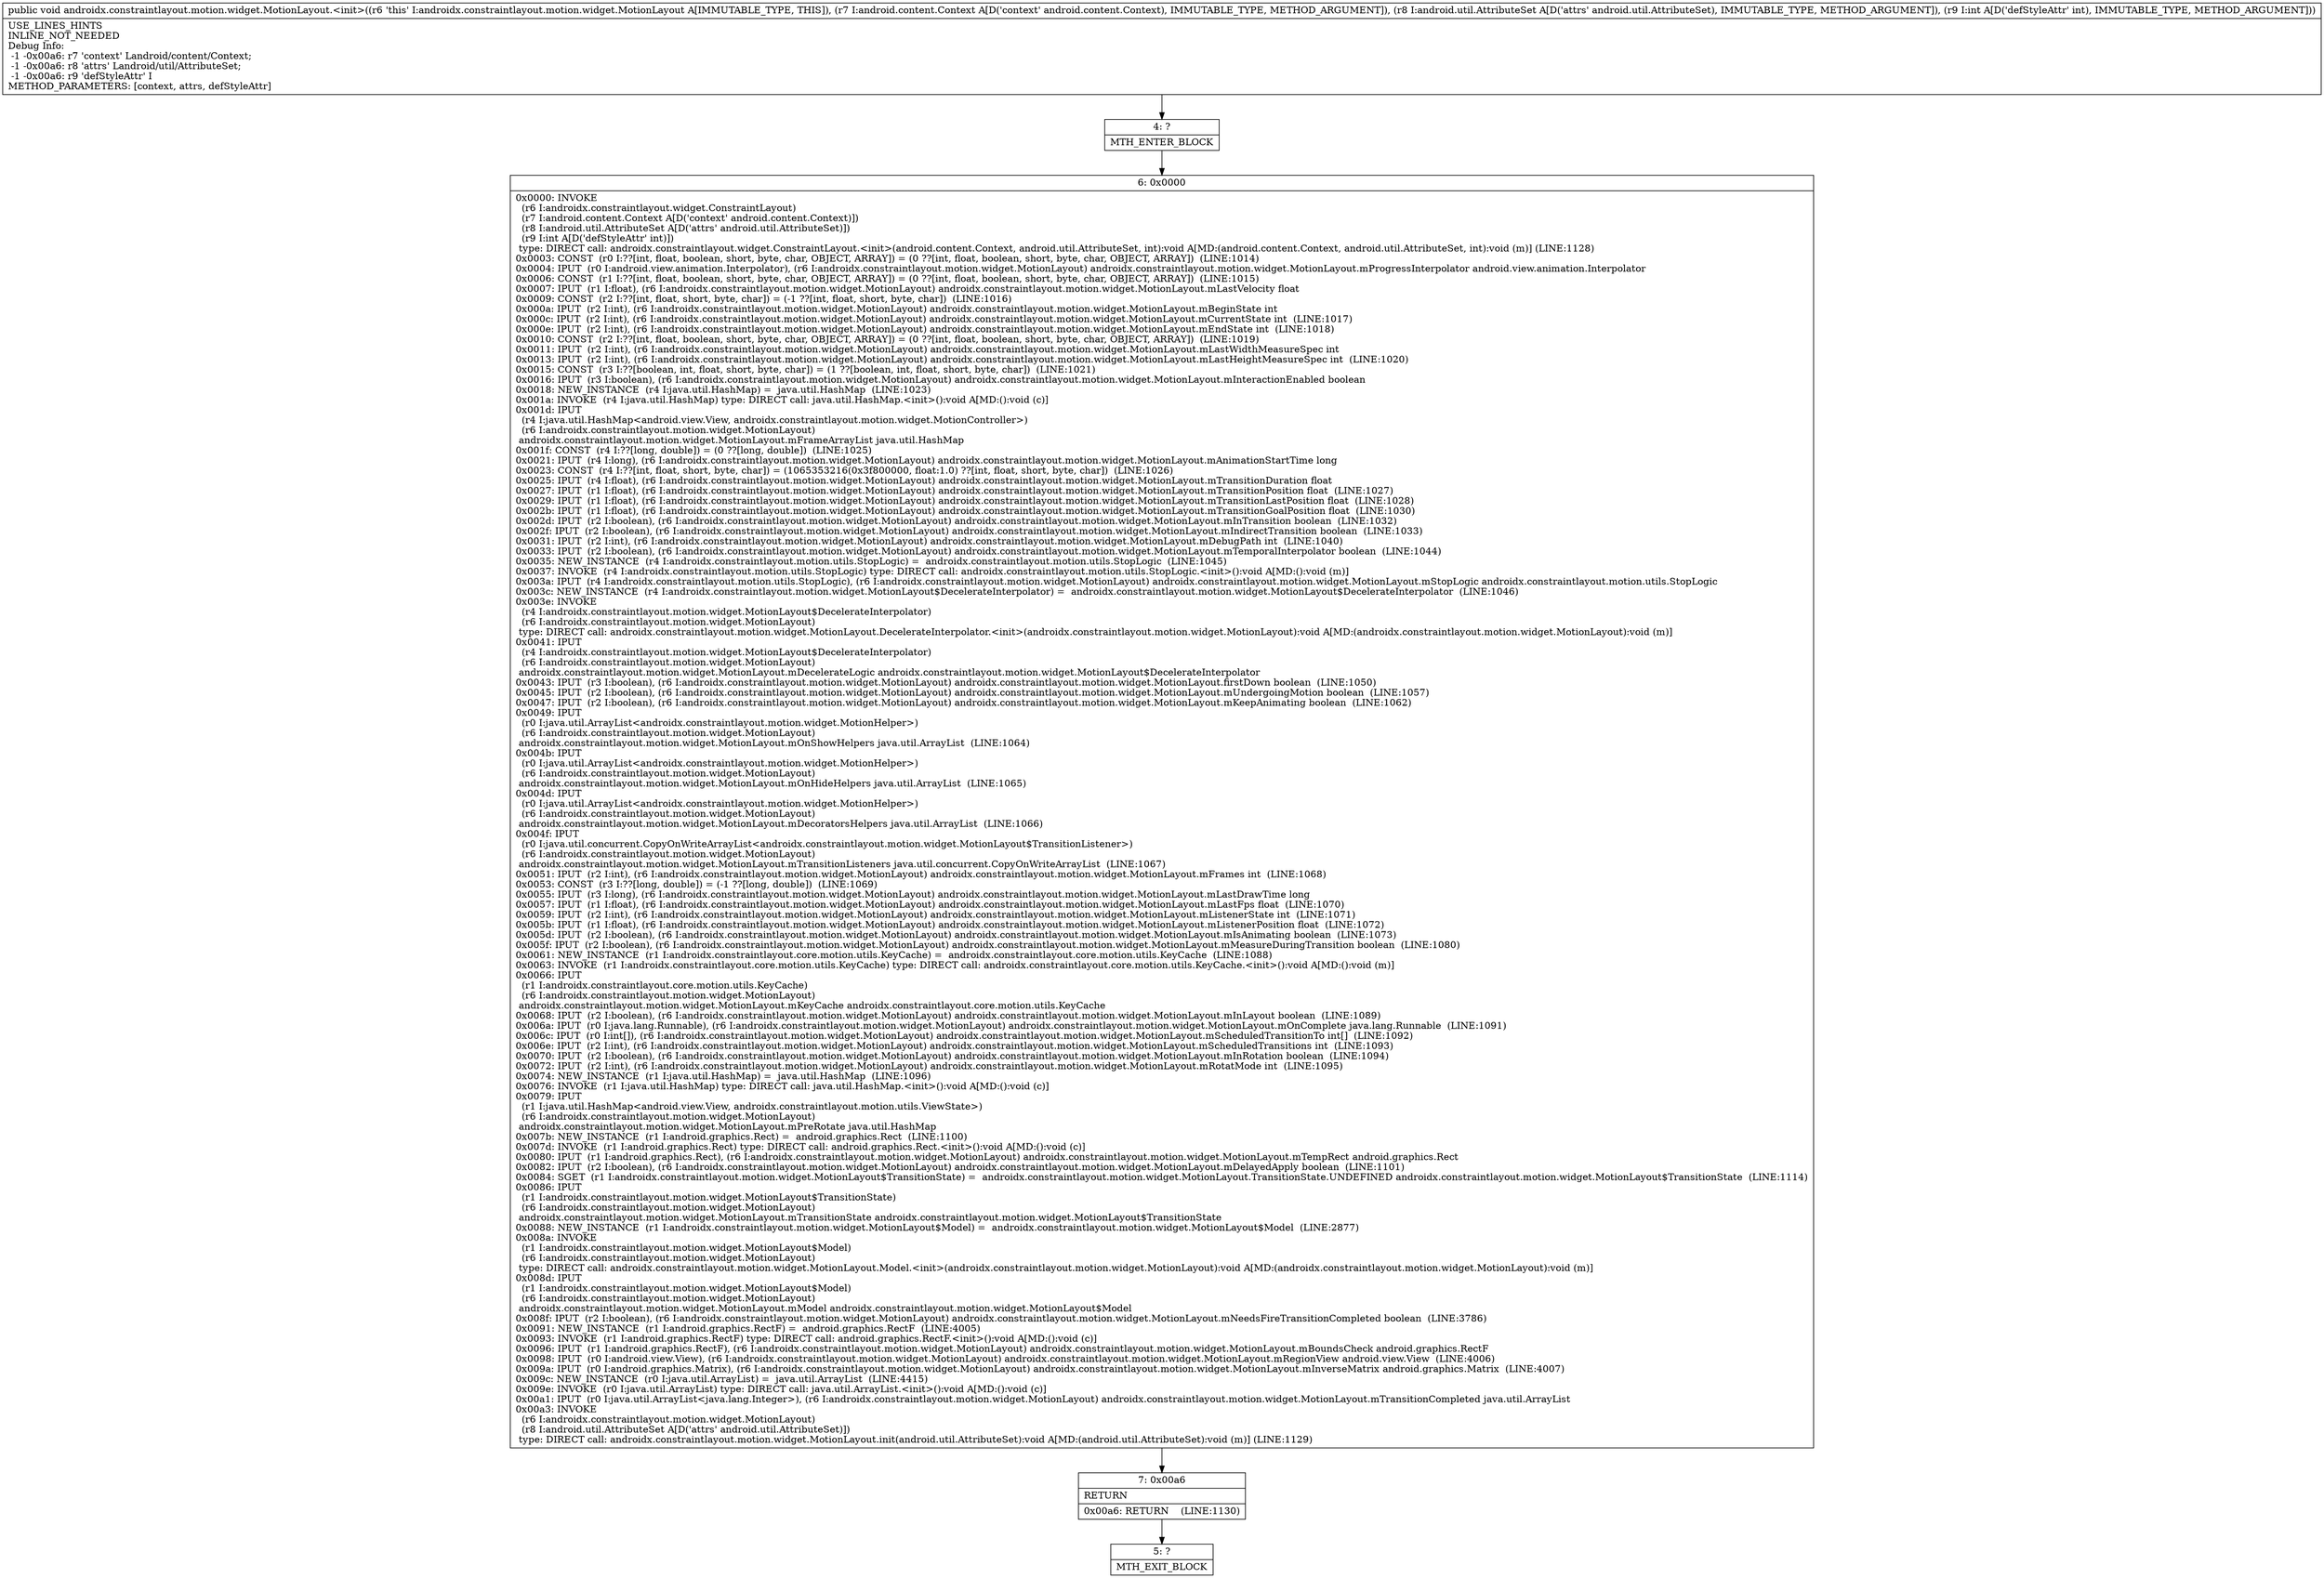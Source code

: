 digraph "CFG forandroidx.constraintlayout.motion.widget.MotionLayout.\<init\>(Landroid\/content\/Context;Landroid\/util\/AttributeSet;I)V" {
Node_4 [shape=record,label="{4\:\ ?|MTH_ENTER_BLOCK\l}"];
Node_6 [shape=record,label="{6\:\ 0x0000|0x0000: INVOKE  \l  (r6 I:androidx.constraintlayout.widget.ConstraintLayout)\l  (r7 I:android.content.Context A[D('context' android.content.Context)])\l  (r8 I:android.util.AttributeSet A[D('attrs' android.util.AttributeSet)])\l  (r9 I:int A[D('defStyleAttr' int)])\l type: DIRECT call: androidx.constraintlayout.widget.ConstraintLayout.\<init\>(android.content.Context, android.util.AttributeSet, int):void A[MD:(android.content.Context, android.util.AttributeSet, int):void (m)] (LINE:1128)\l0x0003: CONST  (r0 I:??[int, float, boolean, short, byte, char, OBJECT, ARRAY]) = (0 ??[int, float, boolean, short, byte, char, OBJECT, ARRAY])  (LINE:1014)\l0x0004: IPUT  (r0 I:android.view.animation.Interpolator), (r6 I:androidx.constraintlayout.motion.widget.MotionLayout) androidx.constraintlayout.motion.widget.MotionLayout.mProgressInterpolator android.view.animation.Interpolator \l0x0006: CONST  (r1 I:??[int, float, boolean, short, byte, char, OBJECT, ARRAY]) = (0 ??[int, float, boolean, short, byte, char, OBJECT, ARRAY])  (LINE:1015)\l0x0007: IPUT  (r1 I:float), (r6 I:androidx.constraintlayout.motion.widget.MotionLayout) androidx.constraintlayout.motion.widget.MotionLayout.mLastVelocity float \l0x0009: CONST  (r2 I:??[int, float, short, byte, char]) = (\-1 ??[int, float, short, byte, char])  (LINE:1016)\l0x000a: IPUT  (r2 I:int), (r6 I:androidx.constraintlayout.motion.widget.MotionLayout) androidx.constraintlayout.motion.widget.MotionLayout.mBeginState int \l0x000c: IPUT  (r2 I:int), (r6 I:androidx.constraintlayout.motion.widget.MotionLayout) androidx.constraintlayout.motion.widget.MotionLayout.mCurrentState int  (LINE:1017)\l0x000e: IPUT  (r2 I:int), (r6 I:androidx.constraintlayout.motion.widget.MotionLayout) androidx.constraintlayout.motion.widget.MotionLayout.mEndState int  (LINE:1018)\l0x0010: CONST  (r2 I:??[int, float, boolean, short, byte, char, OBJECT, ARRAY]) = (0 ??[int, float, boolean, short, byte, char, OBJECT, ARRAY])  (LINE:1019)\l0x0011: IPUT  (r2 I:int), (r6 I:androidx.constraintlayout.motion.widget.MotionLayout) androidx.constraintlayout.motion.widget.MotionLayout.mLastWidthMeasureSpec int \l0x0013: IPUT  (r2 I:int), (r6 I:androidx.constraintlayout.motion.widget.MotionLayout) androidx.constraintlayout.motion.widget.MotionLayout.mLastHeightMeasureSpec int  (LINE:1020)\l0x0015: CONST  (r3 I:??[boolean, int, float, short, byte, char]) = (1 ??[boolean, int, float, short, byte, char])  (LINE:1021)\l0x0016: IPUT  (r3 I:boolean), (r6 I:androidx.constraintlayout.motion.widget.MotionLayout) androidx.constraintlayout.motion.widget.MotionLayout.mInteractionEnabled boolean \l0x0018: NEW_INSTANCE  (r4 I:java.util.HashMap) =  java.util.HashMap  (LINE:1023)\l0x001a: INVOKE  (r4 I:java.util.HashMap) type: DIRECT call: java.util.HashMap.\<init\>():void A[MD:():void (c)]\l0x001d: IPUT  \l  (r4 I:java.util.HashMap\<android.view.View, androidx.constraintlayout.motion.widget.MotionController\>)\l  (r6 I:androidx.constraintlayout.motion.widget.MotionLayout)\l androidx.constraintlayout.motion.widget.MotionLayout.mFrameArrayList java.util.HashMap \l0x001f: CONST  (r4 I:??[long, double]) = (0 ??[long, double])  (LINE:1025)\l0x0021: IPUT  (r4 I:long), (r6 I:androidx.constraintlayout.motion.widget.MotionLayout) androidx.constraintlayout.motion.widget.MotionLayout.mAnimationStartTime long \l0x0023: CONST  (r4 I:??[int, float, short, byte, char]) = (1065353216(0x3f800000, float:1.0) ??[int, float, short, byte, char])  (LINE:1026)\l0x0025: IPUT  (r4 I:float), (r6 I:androidx.constraintlayout.motion.widget.MotionLayout) androidx.constraintlayout.motion.widget.MotionLayout.mTransitionDuration float \l0x0027: IPUT  (r1 I:float), (r6 I:androidx.constraintlayout.motion.widget.MotionLayout) androidx.constraintlayout.motion.widget.MotionLayout.mTransitionPosition float  (LINE:1027)\l0x0029: IPUT  (r1 I:float), (r6 I:androidx.constraintlayout.motion.widget.MotionLayout) androidx.constraintlayout.motion.widget.MotionLayout.mTransitionLastPosition float  (LINE:1028)\l0x002b: IPUT  (r1 I:float), (r6 I:androidx.constraintlayout.motion.widget.MotionLayout) androidx.constraintlayout.motion.widget.MotionLayout.mTransitionGoalPosition float  (LINE:1030)\l0x002d: IPUT  (r2 I:boolean), (r6 I:androidx.constraintlayout.motion.widget.MotionLayout) androidx.constraintlayout.motion.widget.MotionLayout.mInTransition boolean  (LINE:1032)\l0x002f: IPUT  (r2 I:boolean), (r6 I:androidx.constraintlayout.motion.widget.MotionLayout) androidx.constraintlayout.motion.widget.MotionLayout.mIndirectTransition boolean  (LINE:1033)\l0x0031: IPUT  (r2 I:int), (r6 I:androidx.constraintlayout.motion.widget.MotionLayout) androidx.constraintlayout.motion.widget.MotionLayout.mDebugPath int  (LINE:1040)\l0x0033: IPUT  (r2 I:boolean), (r6 I:androidx.constraintlayout.motion.widget.MotionLayout) androidx.constraintlayout.motion.widget.MotionLayout.mTemporalInterpolator boolean  (LINE:1044)\l0x0035: NEW_INSTANCE  (r4 I:androidx.constraintlayout.motion.utils.StopLogic) =  androidx.constraintlayout.motion.utils.StopLogic  (LINE:1045)\l0x0037: INVOKE  (r4 I:androidx.constraintlayout.motion.utils.StopLogic) type: DIRECT call: androidx.constraintlayout.motion.utils.StopLogic.\<init\>():void A[MD:():void (m)]\l0x003a: IPUT  (r4 I:androidx.constraintlayout.motion.utils.StopLogic), (r6 I:androidx.constraintlayout.motion.widget.MotionLayout) androidx.constraintlayout.motion.widget.MotionLayout.mStopLogic androidx.constraintlayout.motion.utils.StopLogic \l0x003c: NEW_INSTANCE  (r4 I:androidx.constraintlayout.motion.widget.MotionLayout$DecelerateInterpolator) =  androidx.constraintlayout.motion.widget.MotionLayout$DecelerateInterpolator  (LINE:1046)\l0x003e: INVOKE  \l  (r4 I:androidx.constraintlayout.motion.widget.MotionLayout$DecelerateInterpolator)\l  (r6 I:androidx.constraintlayout.motion.widget.MotionLayout)\l type: DIRECT call: androidx.constraintlayout.motion.widget.MotionLayout.DecelerateInterpolator.\<init\>(androidx.constraintlayout.motion.widget.MotionLayout):void A[MD:(androidx.constraintlayout.motion.widget.MotionLayout):void (m)]\l0x0041: IPUT  \l  (r4 I:androidx.constraintlayout.motion.widget.MotionLayout$DecelerateInterpolator)\l  (r6 I:androidx.constraintlayout.motion.widget.MotionLayout)\l androidx.constraintlayout.motion.widget.MotionLayout.mDecelerateLogic androidx.constraintlayout.motion.widget.MotionLayout$DecelerateInterpolator \l0x0043: IPUT  (r3 I:boolean), (r6 I:androidx.constraintlayout.motion.widget.MotionLayout) androidx.constraintlayout.motion.widget.MotionLayout.firstDown boolean  (LINE:1050)\l0x0045: IPUT  (r2 I:boolean), (r6 I:androidx.constraintlayout.motion.widget.MotionLayout) androidx.constraintlayout.motion.widget.MotionLayout.mUndergoingMotion boolean  (LINE:1057)\l0x0047: IPUT  (r2 I:boolean), (r6 I:androidx.constraintlayout.motion.widget.MotionLayout) androidx.constraintlayout.motion.widget.MotionLayout.mKeepAnimating boolean  (LINE:1062)\l0x0049: IPUT  \l  (r0 I:java.util.ArrayList\<androidx.constraintlayout.motion.widget.MotionHelper\>)\l  (r6 I:androidx.constraintlayout.motion.widget.MotionLayout)\l androidx.constraintlayout.motion.widget.MotionLayout.mOnShowHelpers java.util.ArrayList  (LINE:1064)\l0x004b: IPUT  \l  (r0 I:java.util.ArrayList\<androidx.constraintlayout.motion.widget.MotionHelper\>)\l  (r6 I:androidx.constraintlayout.motion.widget.MotionLayout)\l androidx.constraintlayout.motion.widget.MotionLayout.mOnHideHelpers java.util.ArrayList  (LINE:1065)\l0x004d: IPUT  \l  (r0 I:java.util.ArrayList\<androidx.constraintlayout.motion.widget.MotionHelper\>)\l  (r6 I:androidx.constraintlayout.motion.widget.MotionLayout)\l androidx.constraintlayout.motion.widget.MotionLayout.mDecoratorsHelpers java.util.ArrayList  (LINE:1066)\l0x004f: IPUT  \l  (r0 I:java.util.concurrent.CopyOnWriteArrayList\<androidx.constraintlayout.motion.widget.MotionLayout$TransitionListener\>)\l  (r6 I:androidx.constraintlayout.motion.widget.MotionLayout)\l androidx.constraintlayout.motion.widget.MotionLayout.mTransitionListeners java.util.concurrent.CopyOnWriteArrayList  (LINE:1067)\l0x0051: IPUT  (r2 I:int), (r6 I:androidx.constraintlayout.motion.widget.MotionLayout) androidx.constraintlayout.motion.widget.MotionLayout.mFrames int  (LINE:1068)\l0x0053: CONST  (r3 I:??[long, double]) = (\-1 ??[long, double])  (LINE:1069)\l0x0055: IPUT  (r3 I:long), (r6 I:androidx.constraintlayout.motion.widget.MotionLayout) androidx.constraintlayout.motion.widget.MotionLayout.mLastDrawTime long \l0x0057: IPUT  (r1 I:float), (r6 I:androidx.constraintlayout.motion.widget.MotionLayout) androidx.constraintlayout.motion.widget.MotionLayout.mLastFps float  (LINE:1070)\l0x0059: IPUT  (r2 I:int), (r6 I:androidx.constraintlayout.motion.widget.MotionLayout) androidx.constraintlayout.motion.widget.MotionLayout.mListenerState int  (LINE:1071)\l0x005b: IPUT  (r1 I:float), (r6 I:androidx.constraintlayout.motion.widget.MotionLayout) androidx.constraintlayout.motion.widget.MotionLayout.mListenerPosition float  (LINE:1072)\l0x005d: IPUT  (r2 I:boolean), (r6 I:androidx.constraintlayout.motion.widget.MotionLayout) androidx.constraintlayout.motion.widget.MotionLayout.mIsAnimating boolean  (LINE:1073)\l0x005f: IPUT  (r2 I:boolean), (r6 I:androidx.constraintlayout.motion.widget.MotionLayout) androidx.constraintlayout.motion.widget.MotionLayout.mMeasureDuringTransition boolean  (LINE:1080)\l0x0061: NEW_INSTANCE  (r1 I:androidx.constraintlayout.core.motion.utils.KeyCache) =  androidx.constraintlayout.core.motion.utils.KeyCache  (LINE:1088)\l0x0063: INVOKE  (r1 I:androidx.constraintlayout.core.motion.utils.KeyCache) type: DIRECT call: androidx.constraintlayout.core.motion.utils.KeyCache.\<init\>():void A[MD:():void (m)]\l0x0066: IPUT  \l  (r1 I:androidx.constraintlayout.core.motion.utils.KeyCache)\l  (r6 I:androidx.constraintlayout.motion.widget.MotionLayout)\l androidx.constraintlayout.motion.widget.MotionLayout.mKeyCache androidx.constraintlayout.core.motion.utils.KeyCache \l0x0068: IPUT  (r2 I:boolean), (r6 I:androidx.constraintlayout.motion.widget.MotionLayout) androidx.constraintlayout.motion.widget.MotionLayout.mInLayout boolean  (LINE:1089)\l0x006a: IPUT  (r0 I:java.lang.Runnable), (r6 I:androidx.constraintlayout.motion.widget.MotionLayout) androidx.constraintlayout.motion.widget.MotionLayout.mOnComplete java.lang.Runnable  (LINE:1091)\l0x006c: IPUT  (r0 I:int[]), (r6 I:androidx.constraintlayout.motion.widget.MotionLayout) androidx.constraintlayout.motion.widget.MotionLayout.mScheduledTransitionTo int[]  (LINE:1092)\l0x006e: IPUT  (r2 I:int), (r6 I:androidx.constraintlayout.motion.widget.MotionLayout) androidx.constraintlayout.motion.widget.MotionLayout.mScheduledTransitions int  (LINE:1093)\l0x0070: IPUT  (r2 I:boolean), (r6 I:androidx.constraintlayout.motion.widget.MotionLayout) androidx.constraintlayout.motion.widget.MotionLayout.mInRotation boolean  (LINE:1094)\l0x0072: IPUT  (r2 I:int), (r6 I:androidx.constraintlayout.motion.widget.MotionLayout) androidx.constraintlayout.motion.widget.MotionLayout.mRotatMode int  (LINE:1095)\l0x0074: NEW_INSTANCE  (r1 I:java.util.HashMap) =  java.util.HashMap  (LINE:1096)\l0x0076: INVOKE  (r1 I:java.util.HashMap) type: DIRECT call: java.util.HashMap.\<init\>():void A[MD:():void (c)]\l0x0079: IPUT  \l  (r1 I:java.util.HashMap\<android.view.View, androidx.constraintlayout.motion.utils.ViewState\>)\l  (r6 I:androidx.constraintlayout.motion.widget.MotionLayout)\l androidx.constraintlayout.motion.widget.MotionLayout.mPreRotate java.util.HashMap \l0x007b: NEW_INSTANCE  (r1 I:android.graphics.Rect) =  android.graphics.Rect  (LINE:1100)\l0x007d: INVOKE  (r1 I:android.graphics.Rect) type: DIRECT call: android.graphics.Rect.\<init\>():void A[MD:():void (c)]\l0x0080: IPUT  (r1 I:android.graphics.Rect), (r6 I:androidx.constraintlayout.motion.widget.MotionLayout) androidx.constraintlayout.motion.widget.MotionLayout.mTempRect android.graphics.Rect \l0x0082: IPUT  (r2 I:boolean), (r6 I:androidx.constraintlayout.motion.widget.MotionLayout) androidx.constraintlayout.motion.widget.MotionLayout.mDelayedApply boolean  (LINE:1101)\l0x0084: SGET  (r1 I:androidx.constraintlayout.motion.widget.MotionLayout$TransitionState) =  androidx.constraintlayout.motion.widget.MotionLayout.TransitionState.UNDEFINED androidx.constraintlayout.motion.widget.MotionLayout$TransitionState  (LINE:1114)\l0x0086: IPUT  \l  (r1 I:androidx.constraintlayout.motion.widget.MotionLayout$TransitionState)\l  (r6 I:androidx.constraintlayout.motion.widget.MotionLayout)\l androidx.constraintlayout.motion.widget.MotionLayout.mTransitionState androidx.constraintlayout.motion.widget.MotionLayout$TransitionState \l0x0088: NEW_INSTANCE  (r1 I:androidx.constraintlayout.motion.widget.MotionLayout$Model) =  androidx.constraintlayout.motion.widget.MotionLayout$Model  (LINE:2877)\l0x008a: INVOKE  \l  (r1 I:androidx.constraintlayout.motion.widget.MotionLayout$Model)\l  (r6 I:androidx.constraintlayout.motion.widget.MotionLayout)\l type: DIRECT call: androidx.constraintlayout.motion.widget.MotionLayout.Model.\<init\>(androidx.constraintlayout.motion.widget.MotionLayout):void A[MD:(androidx.constraintlayout.motion.widget.MotionLayout):void (m)]\l0x008d: IPUT  \l  (r1 I:androidx.constraintlayout.motion.widget.MotionLayout$Model)\l  (r6 I:androidx.constraintlayout.motion.widget.MotionLayout)\l androidx.constraintlayout.motion.widget.MotionLayout.mModel androidx.constraintlayout.motion.widget.MotionLayout$Model \l0x008f: IPUT  (r2 I:boolean), (r6 I:androidx.constraintlayout.motion.widget.MotionLayout) androidx.constraintlayout.motion.widget.MotionLayout.mNeedsFireTransitionCompleted boolean  (LINE:3786)\l0x0091: NEW_INSTANCE  (r1 I:android.graphics.RectF) =  android.graphics.RectF  (LINE:4005)\l0x0093: INVOKE  (r1 I:android.graphics.RectF) type: DIRECT call: android.graphics.RectF.\<init\>():void A[MD:():void (c)]\l0x0096: IPUT  (r1 I:android.graphics.RectF), (r6 I:androidx.constraintlayout.motion.widget.MotionLayout) androidx.constraintlayout.motion.widget.MotionLayout.mBoundsCheck android.graphics.RectF \l0x0098: IPUT  (r0 I:android.view.View), (r6 I:androidx.constraintlayout.motion.widget.MotionLayout) androidx.constraintlayout.motion.widget.MotionLayout.mRegionView android.view.View  (LINE:4006)\l0x009a: IPUT  (r0 I:android.graphics.Matrix), (r6 I:androidx.constraintlayout.motion.widget.MotionLayout) androidx.constraintlayout.motion.widget.MotionLayout.mInverseMatrix android.graphics.Matrix  (LINE:4007)\l0x009c: NEW_INSTANCE  (r0 I:java.util.ArrayList) =  java.util.ArrayList  (LINE:4415)\l0x009e: INVOKE  (r0 I:java.util.ArrayList) type: DIRECT call: java.util.ArrayList.\<init\>():void A[MD:():void (c)]\l0x00a1: IPUT  (r0 I:java.util.ArrayList\<java.lang.Integer\>), (r6 I:androidx.constraintlayout.motion.widget.MotionLayout) androidx.constraintlayout.motion.widget.MotionLayout.mTransitionCompleted java.util.ArrayList \l0x00a3: INVOKE  \l  (r6 I:androidx.constraintlayout.motion.widget.MotionLayout)\l  (r8 I:android.util.AttributeSet A[D('attrs' android.util.AttributeSet)])\l type: DIRECT call: androidx.constraintlayout.motion.widget.MotionLayout.init(android.util.AttributeSet):void A[MD:(android.util.AttributeSet):void (m)] (LINE:1129)\l}"];
Node_7 [shape=record,label="{7\:\ 0x00a6|RETURN\l|0x00a6: RETURN    (LINE:1130)\l}"];
Node_5 [shape=record,label="{5\:\ ?|MTH_EXIT_BLOCK\l}"];
MethodNode[shape=record,label="{public void androidx.constraintlayout.motion.widget.MotionLayout.\<init\>((r6 'this' I:androidx.constraintlayout.motion.widget.MotionLayout A[IMMUTABLE_TYPE, THIS]), (r7 I:android.content.Context A[D('context' android.content.Context), IMMUTABLE_TYPE, METHOD_ARGUMENT]), (r8 I:android.util.AttributeSet A[D('attrs' android.util.AttributeSet), IMMUTABLE_TYPE, METHOD_ARGUMENT]), (r9 I:int A[D('defStyleAttr' int), IMMUTABLE_TYPE, METHOD_ARGUMENT]))  | USE_LINES_HINTS\lINLINE_NOT_NEEDED\lDebug Info:\l  \-1 \-0x00a6: r7 'context' Landroid\/content\/Context;\l  \-1 \-0x00a6: r8 'attrs' Landroid\/util\/AttributeSet;\l  \-1 \-0x00a6: r9 'defStyleAttr' I\lMETHOD_PARAMETERS: [context, attrs, defStyleAttr]\l}"];
MethodNode -> Node_4;Node_4 -> Node_6;
Node_6 -> Node_7;
Node_7 -> Node_5;
}

